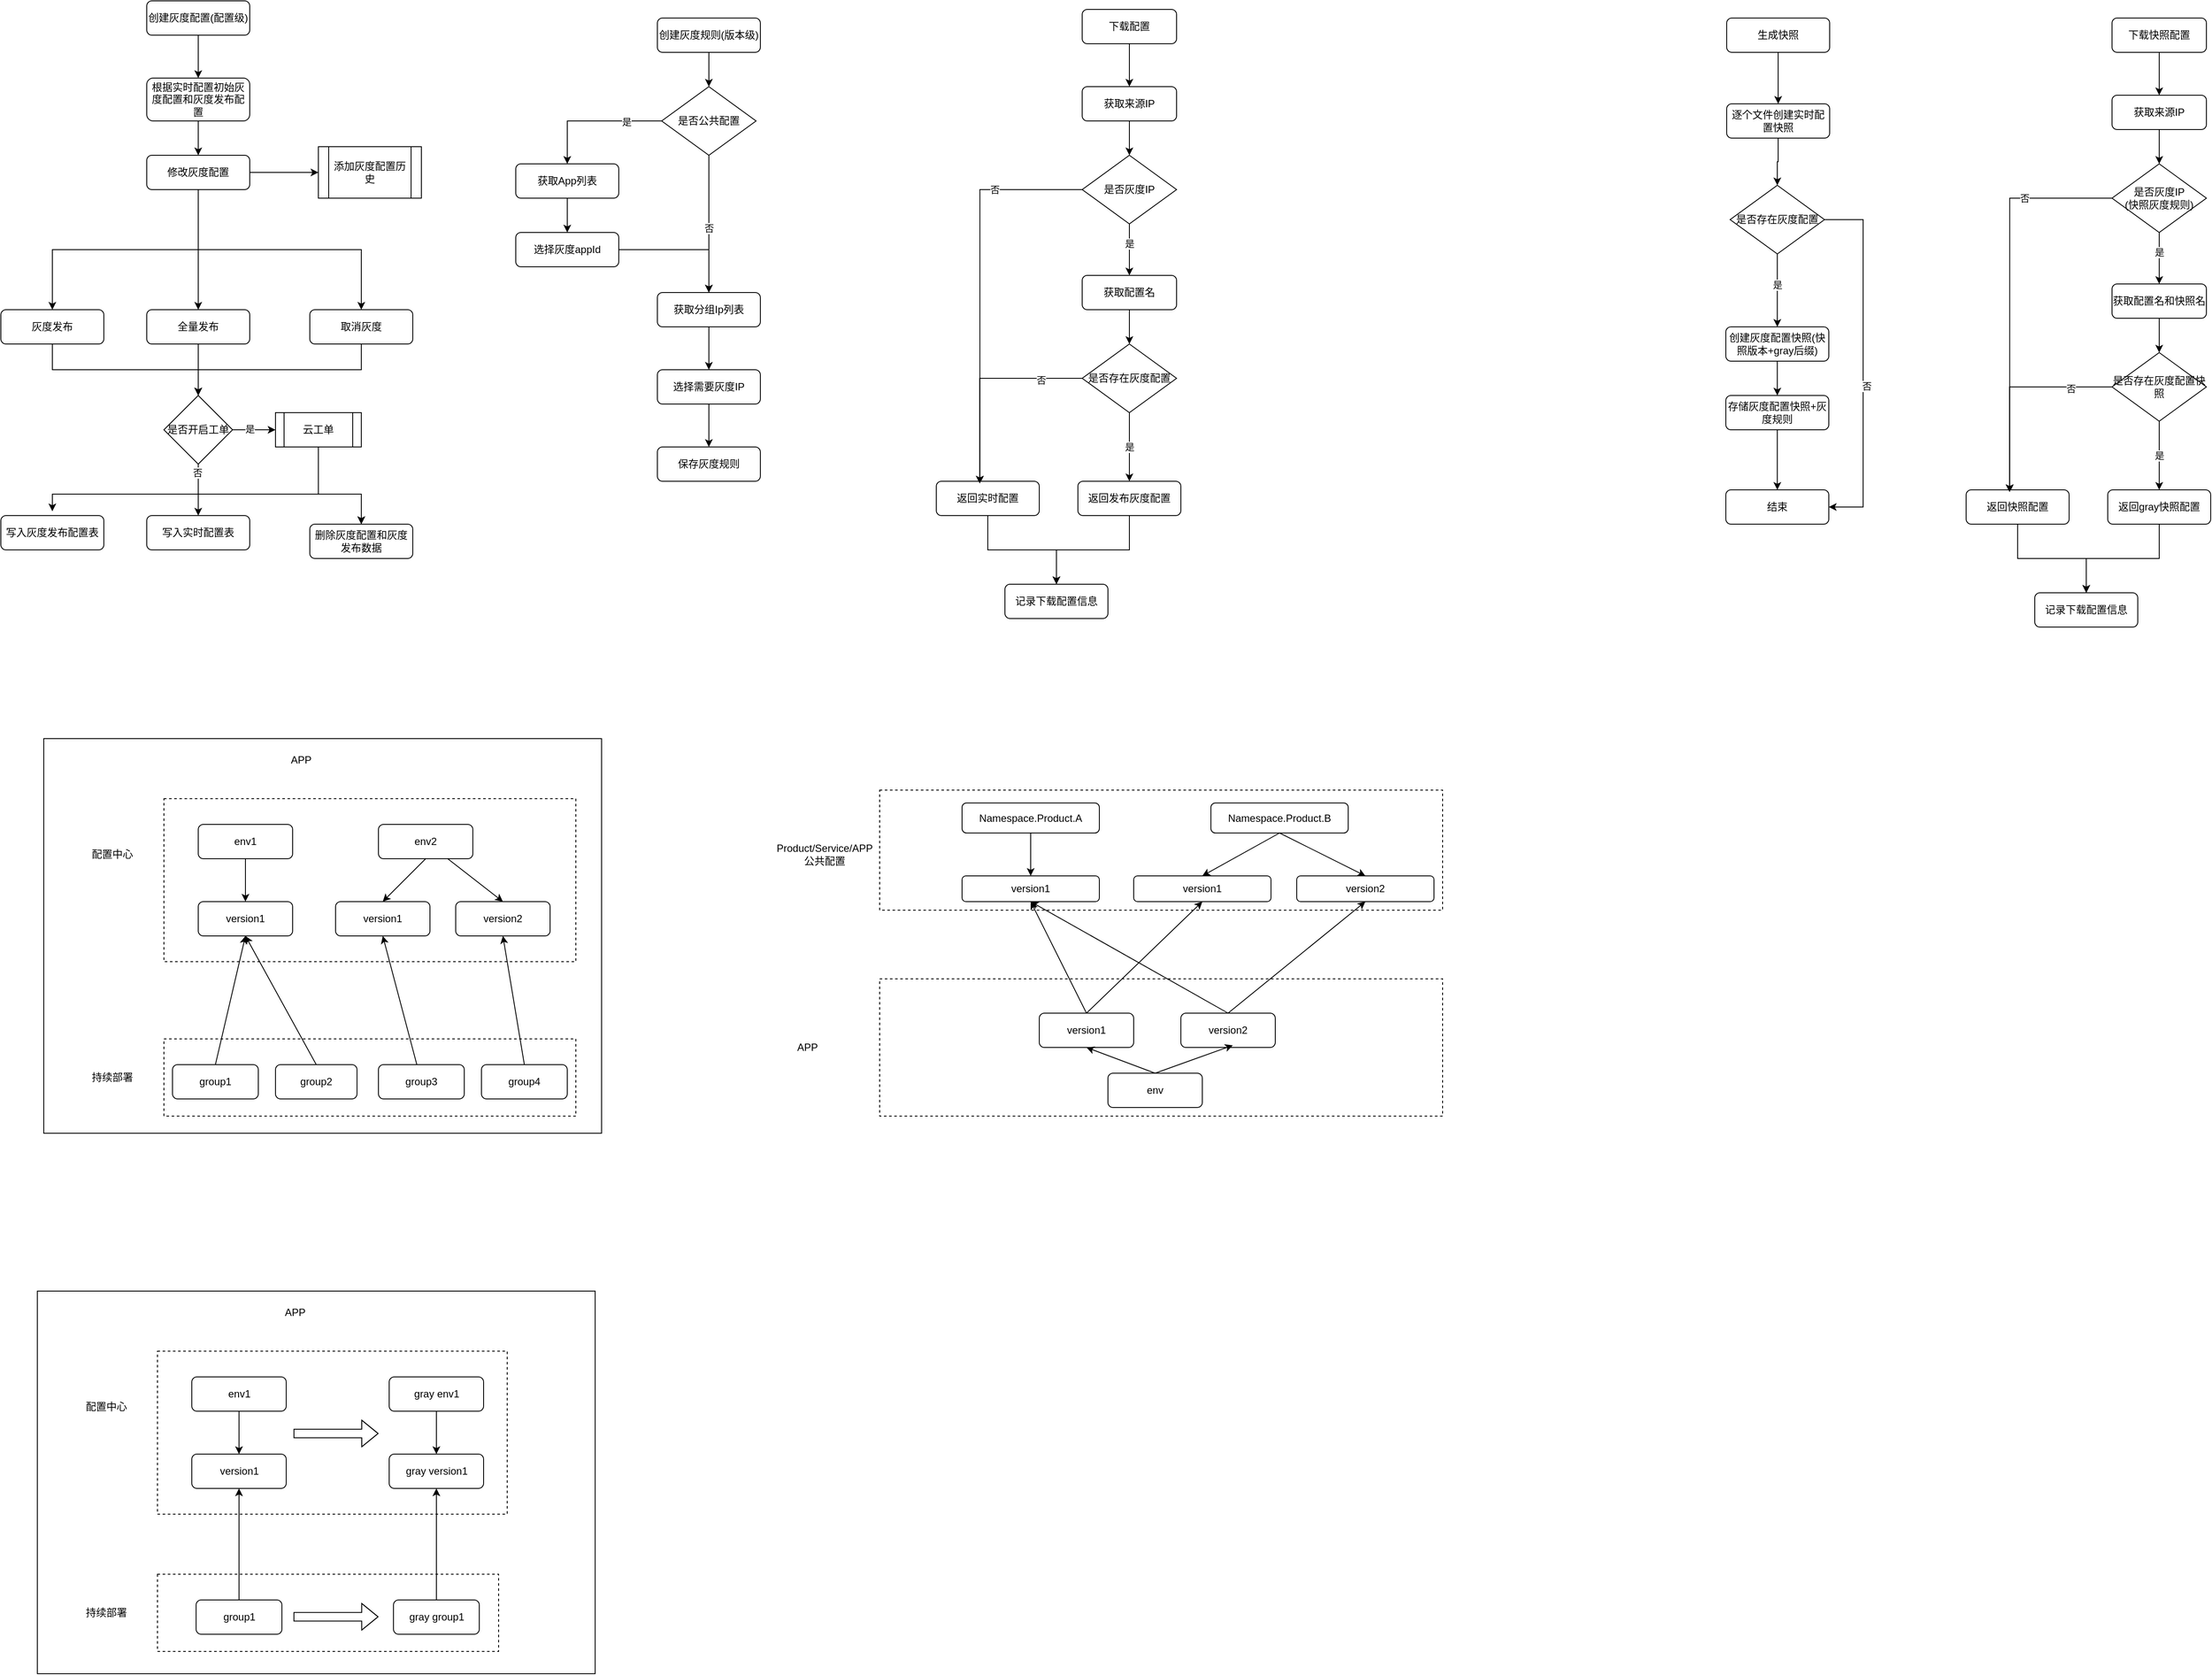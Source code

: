 <mxfile version="19.0.0" type="github">
  <diagram id="YbOj2m_h4Rlv5uN7Jlbm" name="Page-1">
    <mxGraphModel dx="2012" dy="635" grid="1" gridSize="10" guides="1" tooltips="1" connect="1" arrows="1" fold="1" page="1" pageScale="1" pageWidth="827" pageHeight="1169" math="0" shadow="0">
      <root>
        <mxCell id="0" />
        <mxCell id="1" parent="0" />
        <mxCell id="3qJPJ0p830aMWVGbC03R-45" value="" style="rounded=0;whiteSpace=wrap;html=1;strokeColor=default;fillColor=none;gradientColor=none;dashed=1;" vertex="1" parent="1">
          <mxGeometry x="354" y="1160" width="656" height="160" as="geometry" />
        </mxCell>
        <mxCell id="3qJPJ0p830aMWVGbC03R-31" value="" style="rounded=0;whiteSpace=wrap;html=1;strokeColor=default;fillColor=none;gradientColor=none;dashed=1;" vertex="1" parent="1">
          <mxGeometry x="354" y="940" width="656" height="140" as="geometry" />
        </mxCell>
        <mxCell id="3qJPJ0p830aMWVGbC03R-29" value="" style="rounded=0;whiteSpace=wrap;html=1;strokeColor=default;fillColor=none;gradientColor=none;" vertex="1" parent="1">
          <mxGeometry x="-620" y="880" width="650" height="460" as="geometry" />
        </mxCell>
        <mxCell id="3qJPJ0p830aMWVGbC03R-14" value="" style="rounded=0;whiteSpace=wrap;html=1;gradientColor=none;fillColor=none;dashed=1;strokeColor=default;" vertex="1" parent="1">
          <mxGeometry x="-480" y="950" width="480" height="190" as="geometry" />
        </mxCell>
        <mxCell id="xVNtesGDLxIq_oZXXqDL-6" style="edgeStyle=orthogonalEdgeStyle;rounded=0;orthogonalLoop=1;jettySize=auto;html=1;" parent="1" source="xVNtesGDLxIq_oZXXqDL-1" target="xVNtesGDLxIq_oZXXqDL-3" edge="1">
          <mxGeometry relative="1" as="geometry" />
        </mxCell>
        <mxCell id="xVNtesGDLxIq_oZXXqDL-1" value="创建灰度规则(版本级)" style="rounded=1;whiteSpace=wrap;html=1;" parent="1" vertex="1">
          <mxGeometry x="95" y="40" width="120" height="40" as="geometry" />
        </mxCell>
        <mxCell id="xVNtesGDLxIq_oZXXqDL-15" style="edgeStyle=orthogonalEdgeStyle;rounded=0;orthogonalLoop=1;jettySize=auto;html=1;" parent="1" source="xVNtesGDLxIq_oZXXqDL-2" target="xVNtesGDLxIq_oZXXqDL-13" edge="1">
          <mxGeometry relative="1" as="geometry" />
        </mxCell>
        <mxCell id="xVNtesGDLxIq_oZXXqDL-2" value="获取分组Ip列表" style="rounded=1;whiteSpace=wrap;html=1;" parent="1" vertex="1">
          <mxGeometry x="95" y="360" width="120" height="40" as="geometry" />
        </mxCell>
        <mxCell id="xVNtesGDLxIq_oZXXqDL-4" style="edgeStyle=orthogonalEdgeStyle;rounded=0;orthogonalLoop=1;jettySize=auto;html=1;entryX=0.5;entryY=0;entryDx=0;entryDy=0;" parent="1" source="xVNtesGDLxIq_oZXXqDL-3" target="xVNtesGDLxIq_oZXXqDL-2" edge="1">
          <mxGeometry relative="1" as="geometry" />
        </mxCell>
        <mxCell id="xVNtesGDLxIq_oZXXqDL-5" value="否" style="edgeLabel;html=1;align=center;verticalAlign=middle;resizable=0;points=[];" parent="xVNtesGDLxIq_oZXXqDL-4" vertex="1" connectable="0">
          <mxGeometry x="0.21" y="-2" relative="1" as="geometry">
            <mxPoint x="2" y="-12" as="offset" />
          </mxGeometry>
        </mxCell>
        <mxCell id="xVNtesGDLxIq_oZXXqDL-10" style="edgeStyle=orthogonalEdgeStyle;rounded=0;orthogonalLoop=1;jettySize=auto;html=1;" parent="1" source="xVNtesGDLxIq_oZXXqDL-3" target="xVNtesGDLxIq_oZXXqDL-7" edge="1">
          <mxGeometry relative="1" as="geometry" />
        </mxCell>
        <mxCell id="xVNtesGDLxIq_oZXXqDL-11" value="是" style="edgeLabel;html=1;align=center;verticalAlign=middle;resizable=0;points=[];" parent="xVNtesGDLxIq_oZXXqDL-10" vertex="1" connectable="0">
          <mxGeometry x="-0.49" y="1" relative="1" as="geometry">
            <mxPoint as="offset" />
          </mxGeometry>
        </mxCell>
        <mxCell id="xVNtesGDLxIq_oZXXqDL-3" value="是否公共配置" style="rhombus;whiteSpace=wrap;html=1;" parent="1" vertex="1">
          <mxGeometry x="100" y="120" width="110" height="80" as="geometry" />
        </mxCell>
        <mxCell id="xVNtesGDLxIq_oZXXqDL-9" style="edgeStyle=orthogonalEdgeStyle;rounded=0;orthogonalLoop=1;jettySize=auto;html=1;" parent="1" source="xVNtesGDLxIq_oZXXqDL-7" target="xVNtesGDLxIq_oZXXqDL-8" edge="1">
          <mxGeometry relative="1" as="geometry" />
        </mxCell>
        <mxCell id="xVNtesGDLxIq_oZXXqDL-7" value="获取App列表" style="rounded=1;whiteSpace=wrap;html=1;" parent="1" vertex="1">
          <mxGeometry x="-70" y="210" width="120" height="40" as="geometry" />
        </mxCell>
        <mxCell id="xVNtesGDLxIq_oZXXqDL-12" style="edgeStyle=orthogonalEdgeStyle;rounded=0;orthogonalLoop=1;jettySize=auto;html=1;entryX=0.5;entryY=0;entryDx=0;entryDy=0;" parent="1" source="xVNtesGDLxIq_oZXXqDL-8" target="xVNtesGDLxIq_oZXXqDL-2" edge="1">
          <mxGeometry relative="1" as="geometry" />
        </mxCell>
        <mxCell id="xVNtesGDLxIq_oZXXqDL-8" value="选择灰度appId" style="rounded=1;whiteSpace=wrap;html=1;" parent="1" vertex="1">
          <mxGeometry x="-70" y="290" width="120" height="40" as="geometry" />
        </mxCell>
        <mxCell id="xVNtesGDLxIq_oZXXqDL-54" style="edgeStyle=orthogonalEdgeStyle;rounded=0;orthogonalLoop=1;jettySize=auto;html=1;entryX=0.5;entryY=0;entryDx=0;entryDy=0;" parent="1" source="xVNtesGDLxIq_oZXXqDL-13" target="xVNtesGDLxIq_oZXXqDL-53" edge="1">
          <mxGeometry relative="1" as="geometry" />
        </mxCell>
        <mxCell id="xVNtesGDLxIq_oZXXqDL-13" value="选择需要灰度IP" style="rounded=1;whiteSpace=wrap;html=1;" parent="1" vertex="1">
          <mxGeometry x="95" y="450" width="120" height="40" as="geometry" />
        </mxCell>
        <mxCell id="xVNtesGDLxIq_oZXXqDL-18" style="edgeStyle=orthogonalEdgeStyle;rounded=0;orthogonalLoop=1;jettySize=auto;html=1;entryX=0.5;entryY=0;entryDx=0;entryDy=0;" parent="1" source="xVNtesGDLxIq_oZXXqDL-16" target="xVNtesGDLxIq_oZXXqDL-17" edge="1">
          <mxGeometry relative="1" as="geometry" />
        </mxCell>
        <mxCell id="xVNtesGDLxIq_oZXXqDL-16" value="创建灰度配置(配置级)" style="rounded=1;whiteSpace=wrap;html=1;" parent="1" vertex="1">
          <mxGeometry x="-500" y="20" width="120" height="40" as="geometry" />
        </mxCell>
        <mxCell id="xVNtesGDLxIq_oZXXqDL-21" style="edgeStyle=orthogonalEdgeStyle;rounded=0;orthogonalLoop=1;jettySize=auto;html=1;" parent="1" source="xVNtesGDLxIq_oZXXqDL-17" target="xVNtesGDLxIq_oZXXqDL-20" edge="1">
          <mxGeometry relative="1" as="geometry" />
        </mxCell>
        <mxCell id="xVNtesGDLxIq_oZXXqDL-17" value="根据实时配置初始灰度配置和灰度发布配置" style="rounded=1;whiteSpace=wrap;html=1;" parent="1" vertex="1">
          <mxGeometry x="-500" y="110" width="120" height="50" as="geometry" />
        </mxCell>
        <mxCell id="xVNtesGDLxIq_oZXXqDL-90" style="edgeStyle=orthogonalEdgeStyle;rounded=0;orthogonalLoop=1;jettySize=auto;html=1;entryX=0;entryY=0.5;entryDx=0;entryDy=0;" parent="1" source="xVNtesGDLxIq_oZXXqDL-20" target="xVNtesGDLxIq_oZXXqDL-88" edge="1">
          <mxGeometry relative="1" as="geometry" />
        </mxCell>
        <mxCell id="dYjJuQr_pZlBkOYd_q1R-5" style="edgeStyle=orthogonalEdgeStyle;rounded=0;orthogonalLoop=1;jettySize=auto;html=1;entryX=0.5;entryY=0;entryDx=0;entryDy=0;exitX=0.5;exitY=1;exitDx=0;exitDy=0;" parent="1" source="xVNtesGDLxIq_oZXXqDL-20" target="dYjJuQr_pZlBkOYd_q1R-2" edge="1">
          <mxGeometry relative="1" as="geometry" />
        </mxCell>
        <mxCell id="dYjJuQr_pZlBkOYd_q1R-6" style="edgeStyle=orthogonalEdgeStyle;rounded=0;orthogonalLoop=1;jettySize=auto;html=1;" parent="1" source="xVNtesGDLxIq_oZXXqDL-20" target="dYjJuQr_pZlBkOYd_q1R-3" edge="1">
          <mxGeometry relative="1" as="geometry" />
        </mxCell>
        <mxCell id="dYjJuQr_pZlBkOYd_q1R-7" style="edgeStyle=orthogonalEdgeStyle;rounded=0;orthogonalLoop=1;jettySize=auto;html=1;exitX=0.5;exitY=1;exitDx=0;exitDy=0;" parent="1" source="xVNtesGDLxIq_oZXXqDL-20" target="dYjJuQr_pZlBkOYd_q1R-4" edge="1">
          <mxGeometry relative="1" as="geometry" />
        </mxCell>
        <mxCell id="xVNtesGDLxIq_oZXXqDL-20" value="修改灰度配置" style="rounded=1;whiteSpace=wrap;html=1;" parent="1" vertex="1">
          <mxGeometry x="-500" y="200" width="120" height="40" as="geometry" />
        </mxCell>
        <mxCell id="xVNtesGDLxIq_oZXXqDL-26" style="edgeStyle=orthogonalEdgeStyle;rounded=0;orthogonalLoop=1;jettySize=auto;html=1;entryX=0.5;entryY=0;entryDx=0;entryDy=0;" parent="1" source="xVNtesGDLxIq_oZXXqDL-24" target="xVNtesGDLxIq_oZXXqDL-25" edge="1">
          <mxGeometry relative="1" as="geometry" />
        </mxCell>
        <mxCell id="xVNtesGDLxIq_oZXXqDL-24" value="下载配置" style="rounded=1;whiteSpace=wrap;html=1;" parent="1" vertex="1">
          <mxGeometry x="590" y="30" width="110" height="40" as="geometry" />
        </mxCell>
        <mxCell id="xVNtesGDLxIq_oZXXqDL-28" style="edgeStyle=orthogonalEdgeStyle;rounded=0;orthogonalLoop=1;jettySize=auto;html=1;entryX=0.5;entryY=0;entryDx=0;entryDy=0;" parent="1" source="xVNtesGDLxIq_oZXXqDL-25" target="xVNtesGDLxIq_oZXXqDL-27" edge="1">
          <mxGeometry relative="1" as="geometry" />
        </mxCell>
        <mxCell id="xVNtesGDLxIq_oZXXqDL-25" value="获取来源IP" style="rounded=1;whiteSpace=wrap;html=1;" parent="1" vertex="1">
          <mxGeometry x="590" y="120" width="110" height="40" as="geometry" />
        </mxCell>
        <mxCell id="xVNtesGDLxIq_oZXXqDL-32" style="edgeStyle=orthogonalEdgeStyle;rounded=0;orthogonalLoop=1;jettySize=auto;html=1;entryX=0.423;entryY=0.075;entryDx=0;entryDy=0;entryPerimeter=0;" parent="1" source="xVNtesGDLxIq_oZXXqDL-27" target="xVNtesGDLxIq_oZXXqDL-29" edge="1">
          <mxGeometry relative="1" as="geometry" />
        </mxCell>
        <mxCell id="xVNtesGDLxIq_oZXXqDL-33" value="否" style="edgeLabel;html=1;align=center;verticalAlign=middle;resizable=0;points=[];" parent="xVNtesGDLxIq_oZXXqDL-32" vertex="1" connectable="0">
          <mxGeometry x="-0.556" relative="1" as="geometry">
            <mxPoint as="offset" />
          </mxGeometry>
        </mxCell>
        <mxCell id="xVNtesGDLxIq_oZXXqDL-34" style="edgeStyle=orthogonalEdgeStyle;rounded=0;orthogonalLoop=1;jettySize=auto;html=1;" parent="1" source="xVNtesGDLxIq_oZXXqDL-27" target="xVNtesGDLxIq_oZXXqDL-31" edge="1">
          <mxGeometry relative="1" as="geometry" />
        </mxCell>
        <mxCell id="xVNtesGDLxIq_oZXXqDL-35" value="是" style="edgeLabel;html=1;align=center;verticalAlign=middle;resizable=0;points=[];" parent="xVNtesGDLxIq_oZXXqDL-34" vertex="1" connectable="0">
          <mxGeometry x="-0.258" relative="1" as="geometry">
            <mxPoint as="offset" />
          </mxGeometry>
        </mxCell>
        <mxCell id="xVNtesGDLxIq_oZXXqDL-27" value="是否灰度IP" style="rhombus;whiteSpace=wrap;html=1;" parent="1" vertex="1">
          <mxGeometry x="590" y="200" width="110" height="80" as="geometry" />
        </mxCell>
        <mxCell id="xVNtesGDLxIq_oZXXqDL-47" style="edgeStyle=orthogonalEdgeStyle;rounded=0;orthogonalLoop=1;jettySize=auto;html=1;entryX=0.5;entryY=0;entryDx=0;entryDy=0;" parent="1" source="xVNtesGDLxIq_oZXXqDL-29" target="xVNtesGDLxIq_oZXXqDL-46" edge="1">
          <mxGeometry relative="1" as="geometry" />
        </mxCell>
        <mxCell id="xVNtesGDLxIq_oZXXqDL-29" value="返回实时配置" style="rounded=1;whiteSpace=wrap;html=1;" parent="1" vertex="1">
          <mxGeometry x="420" y="580" width="120" height="40" as="geometry" />
        </mxCell>
        <mxCell id="xVNtesGDLxIq_oZXXqDL-48" style="edgeStyle=orthogonalEdgeStyle;rounded=0;orthogonalLoop=1;jettySize=auto;html=1;" parent="1" source="xVNtesGDLxIq_oZXXqDL-30" target="xVNtesGDLxIq_oZXXqDL-46" edge="1">
          <mxGeometry relative="1" as="geometry" />
        </mxCell>
        <mxCell id="xVNtesGDLxIq_oZXXqDL-30" value="返回发布灰度配置" style="rounded=1;whiteSpace=wrap;html=1;" parent="1" vertex="1">
          <mxGeometry x="585" y="580" width="120" height="40" as="geometry" />
        </mxCell>
        <mxCell id="xVNtesGDLxIq_oZXXqDL-37" style="edgeStyle=orthogonalEdgeStyle;rounded=0;orthogonalLoop=1;jettySize=auto;html=1;" parent="1" source="xVNtesGDLxIq_oZXXqDL-31" target="xVNtesGDLxIq_oZXXqDL-36" edge="1">
          <mxGeometry relative="1" as="geometry" />
        </mxCell>
        <mxCell id="xVNtesGDLxIq_oZXXqDL-31" value="获取配置名" style="rounded=1;whiteSpace=wrap;html=1;" parent="1" vertex="1">
          <mxGeometry x="590" y="340" width="110" height="40" as="geometry" />
        </mxCell>
        <mxCell id="xVNtesGDLxIq_oZXXqDL-38" style="edgeStyle=orthogonalEdgeStyle;rounded=0;orthogonalLoop=1;jettySize=auto;html=1;entryX=0.5;entryY=0;entryDx=0;entryDy=0;" parent="1" source="xVNtesGDLxIq_oZXXqDL-36" target="xVNtesGDLxIq_oZXXqDL-30" edge="1">
          <mxGeometry relative="1" as="geometry" />
        </mxCell>
        <mxCell id="xVNtesGDLxIq_oZXXqDL-41" value="是" style="edgeLabel;html=1;align=center;verticalAlign=middle;resizable=0;points=[];" parent="xVNtesGDLxIq_oZXXqDL-38" vertex="1" connectable="0">
          <mxGeometry x="0.723" relative="1" as="geometry">
            <mxPoint y="-29" as="offset" />
          </mxGeometry>
        </mxCell>
        <mxCell id="xVNtesGDLxIq_oZXXqDL-39" style="edgeStyle=orthogonalEdgeStyle;rounded=0;orthogonalLoop=1;jettySize=auto;html=1;entryX=0.422;entryY=0.065;entryDx=0;entryDy=0;entryPerimeter=0;" parent="1" source="xVNtesGDLxIq_oZXXqDL-36" target="xVNtesGDLxIq_oZXXqDL-29" edge="1">
          <mxGeometry relative="1" as="geometry" />
        </mxCell>
        <mxCell id="xVNtesGDLxIq_oZXXqDL-40" value="否" style="edgeLabel;html=1;align=center;verticalAlign=middle;resizable=0;points=[];" parent="xVNtesGDLxIq_oZXXqDL-39" vertex="1" connectable="0">
          <mxGeometry x="-0.602" y="2" relative="1" as="geometry">
            <mxPoint as="offset" />
          </mxGeometry>
        </mxCell>
        <mxCell id="xVNtesGDLxIq_oZXXqDL-36" value="是否存在灰度配置" style="rhombus;whiteSpace=wrap;html=1;" parent="1" vertex="1">
          <mxGeometry x="590" y="420" width="110" height="80" as="geometry" />
        </mxCell>
        <mxCell id="xVNtesGDLxIq_oZXXqDL-57" style="edgeStyle=orthogonalEdgeStyle;rounded=0;orthogonalLoop=1;jettySize=auto;html=1;entryX=0.5;entryY=0;entryDx=0;entryDy=0;" parent="1" source="xVNtesGDLxIq_oZXXqDL-42" target="xVNtesGDLxIq_oZXXqDL-43" edge="1">
          <mxGeometry relative="1" as="geometry" />
        </mxCell>
        <mxCell id="xVNtesGDLxIq_oZXXqDL-42" value="生成快照" style="rounded=1;whiteSpace=wrap;html=1;" parent="1" vertex="1">
          <mxGeometry x="1341" y="40" width="120" height="40" as="geometry" />
        </mxCell>
        <mxCell id="xVNtesGDLxIq_oZXXqDL-58" style="edgeStyle=orthogonalEdgeStyle;rounded=0;orthogonalLoop=1;jettySize=auto;html=1;entryX=0.5;entryY=0;entryDx=0;entryDy=0;" parent="1" source="xVNtesGDLxIq_oZXXqDL-43" target="xVNtesGDLxIq_oZXXqDL-50" edge="1">
          <mxGeometry relative="1" as="geometry" />
        </mxCell>
        <mxCell id="xVNtesGDLxIq_oZXXqDL-43" value="逐个文件创建实时配置快照" style="rounded=1;whiteSpace=wrap;html=1;" parent="1" vertex="1">
          <mxGeometry x="1341" y="140" width="120" height="40" as="geometry" />
        </mxCell>
        <mxCell id="xVNtesGDLxIq_oZXXqDL-46" value="记录下载配置信息" style="rounded=1;whiteSpace=wrap;html=1;" parent="1" vertex="1">
          <mxGeometry x="500" y="700" width="120" height="40" as="geometry" />
        </mxCell>
        <mxCell id="xVNtesGDLxIq_oZXXqDL-59" style="edgeStyle=orthogonalEdgeStyle;rounded=0;orthogonalLoop=1;jettySize=auto;html=1;" parent="1" source="xVNtesGDLxIq_oZXXqDL-50" target="xVNtesGDLxIq_oZXXqDL-51" edge="1">
          <mxGeometry relative="1" as="geometry" />
        </mxCell>
        <mxCell id="xVNtesGDLxIq_oZXXqDL-64" value="是" style="edgeLabel;html=1;align=center;verticalAlign=middle;resizable=0;points=[];" parent="xVNtesGDLxIq_oZXXqDL-59" vertex="1" connectable="0">
          <mxGeometry x="-0.802" relative="1" as="geometry">
            <mxPoint y="27" as="offset" />
          </mxGeometry>
        </mxCell>
        <mxCell id="xVNtesGDLxIq_oZXXqDL-62" style="edgeStyle=orthogonalEdgeStyle;rounded=0;orthogonalLoop=1;jettySize=auto;html=1;entryX=1;entryY=0.5;entryDx=0;entryDy=0;exitX=1;exitY=0.5;exitDx=0;exitDy=0;" parent="1" source="xVNtesGDLxIq_oZXXqDL-50" target="xVNtesGDLxIq_oZXXqDL-56" edge="1">
          <mxGeometry relative="1" as="geometry">
            <Array as="points">
              <mxPoint x="1500" y="275" />
              <mxPoint x="1500" y="610" />
            </Array>
          </mxGeometry>
        </mxCell>
        <mxCell id="xVNtesGDLxIq_oZXXqDL-63" value="否" style="edgeLabel;html=1;align=center;verticalAlign=middle;resizable=0;points=[];" parent="xVNtesGDLxIq_oZXXqDL-62" vertex="1" connectable="0">
          <mxGeometry x="0.139" y="4" relative="1" as="geometry">
            <mxPoint as="offset" />
          </mxGeometry>
        </mxCell>
        <mxCell id="xVNtesGDLxIq_oZXXqDL-50" value="是否存在灰度配置" style="rhombus;whiteSpace=wrap;html=1;" parent="1" vertex="1">
          <mxGeometry x="1345" y="235" width="110" height="80" as="geometry" />
        </mxCell>
        <mxCell id="xVNtesGDLxIq_oZXXqDL-60" style="edgeStyle=orthogonalEdgeStyle;rounded=0;orthogonalLoop=1;jettySize=auto;html=1;" parent="1" source="xVNtesGDLxIq_oZXXqDL-51" target="xVNtesGDLxIq_oZXXqDL-55" edge="1">
          <mxGeometry relative="1" as="geometry" />
        </mxCell>
        <mxCell id="xVNtesGDLxIq_oZXXqDL-51" value="创建灰度配置快照(快照版本+gray后缀)" style="rounded=1;whiteSpace=wrap;html=1;" parent="1" vertex="1">
          <mxGeometry x="1340" y="400" width="120" height="40" as="geometry" />
        </mxCell>
        <mxCell id="xVNtesGDLxIq_oZXXqDL-53" value="保存灰度规则" style="rounded=1;whiteSpace=wrap;html=1;" parent="1" vertex="1">
          <mxGeometry x="95" y="540" width="120" height="40" as="geometry" />
        </mxCell>
        <mxCell id="xVNtesGDLxIq_oZXXqDL-61" style="edgeStyle=orthogonalEdgeStyle;rounded=0;orthogonalLoop=1;jettySize=auto;html=1;entryX=0.5;entryY=0;entryDx=0;entryDy=0;" parent="1" source="xVNtesGDLxIq_oZXXqDL-55" target="xVNtesGDLxIq_oZXXqDL-56" edge="1">
          <mxGeometry relative="1" as="geometry" />
        </mxCell>
        <mxCell id="xVNtesGDLxIq_oZXXqDL-55" value="存储灰度配置快照+灰度规则" style="rounded=1;whiteSpace=wrap;html=1;" parent="1" vertex="1">
          <mxGeometry x="1340" y="480" width="120" height="40" as="geometry" />
        </mxCell>
        <mxCell id="xVNtesGDLxIq_oZXXqDL-56" value="结束" style="rounded=1;whiteSpace=wrap;html=1;" parent="1" vertex="1">
          <mxGeometry x="1340" y="590" width="120" height="40" as="geometry" />
        </mxCell>
        <mxCell id="xVNtesGDLxIq_oZXXqDL-65" style="edgeStyle=orthogonalEdgeStyle;rounded=0;orthogonalLoop=1;jettySize=auto;html=1;entryX=0.5;entryY=0;entryDx=0;entryDy=0;" parent="1" source="xVNtesGDLxIq_oZXXqDL-66" target="xVNtesGDLxIq_oZXXqDL-68" edge="1">
          <mxGeometry relative="1" as="geometry" />
        </mxCell>
        <mxCell id="xVNtesGDLxIq_oZXXqDL-66" value="下载快照配置" style="rounded=1;whiteSpace=wrap;html=1;" parent="1" vertex="1">
          <mxGeometry x="1790" y="40" width="110" height="40" as="geometry" />
        </mxCell>
        <mxCell id="xVNtesGDLxIq_oZXXqDL-67" style="edgeStyle=orthogonalEdgeStyle;rounded=0;orthogonalLoop=1;jettySize=auto;html=1;entryX=0.5;entryY=0;entryDx=0;entryDy=0;" parent="1" source="xVNtesGDLxIq_oZXXqDL-68" target="xVNtesGDLxIq_oZXXqDL-73" edge="1">
          <mxGeometry relative="1" as="geometry" />
        </mxCell>
        <mxCell id="xVNtesGDLxIq_oZXXqDL-68" value="获取来源IP" style="rounded=1;whiteSpace=wrap;html=1;" parent="1" vertex="1">
          <mxGeometry x="1790" y="130" width="110" height="40" as="geometry" />
        </mxCell>
        <mxCell id="xVNtesGDLxIq_oZXXqDL-69" style="edgeStyle=orthogonalEdgeStyle;rounded=0;orthogonalLoop=1;jettySize=auto;html=1;entryX=0.423;entryY=0.075;entryDx=0;entryDy=0;entryPerimeter=0;" parent="1" source="xVNtesGDLxIq_oZXXqDL-73" target="xVNtesGDLxIq_oZXXqDL-75" edge="1">
          <mxGeometry relative="1" as="geometry" />
        </mxCell>
        <mxCell id="xVNtesGDLxIq_oZXXqDL-70" value="否" style="edgeLabel;html=1;align=center;verticalAlign=middle;resizable=0;points=[];" parent="xVNtesGDLxIq_oZXXqDL-69" vertex="1" connectable="0">
          <mxGeometry x="-0.556" relative="1" as="geometry">
            <mxPoint as="offset" />
          </mxGeometry>
        </mxCell>
        <mxCell id="xVNtesGDLxIq_oZXXqDL-71" style="edgeStyle=orthogonalEdgeStyle;rounded=0;orthogonalLoop=1;jettySize=auto;html=1;" parent="1" source="xVNtesGDLxIq_oZXXqDL-73" target="xVNtesGDLxIq_oZXXqDL-79" edge="1">
          <mxGeometry relative="1" as="geometry" />
        </mxCell>
        <mxCell id="xVNtesGDLxIq_oZXXqDL-72" value="是" style="edgeLabel;html=1;align=center;verticalAlign=middle;resizable=0;points=[];" parent="xVNtesGDLxIq_oZXXqDL-71" vertex="1" connectable="0">
          <mxGeometry x="-0.258" relative="1" as="geometry">
            <mxPoint as="offset" />
          </mxGeometry>
        </mxCell>
        <mxCell id="xVNtesGDLxIq_oZXXqDL-73" value="是否灰度IP&lt;br&gt;(快照灰度规则)" style="rhombus;whiteSpace=wrap;html=1;" parent="1" vertex="1">
          <mxGeometry x="1790" y="210" width="110" height="80" as="geometry" />
        </mxCell>
        <mxCell id="xVNtesGDLxIq_oZXXqDL-74" style="edgeStyle=orthogonalEdgeStyle;rounded=0;orthogonalLoop=1;jettySize=auto;html=1;entryX=0.5;entryY=0;entryDx=0;entryDy=0;" parent="1" source="xVNtesGDLxIq_oZXXqDL-75" target="xVNtesGDLxIq_oZXXqDL-85" edge="1">
          <mxGeometry relative="1" as="geometry" />
        </mxCell>
        <mxCell id="xVNtesGDLxIq_oZXXqDL-75" value="返回快照配置" style="rounded=1;whiteSpace=wrap;html=1;" parent="1" vertex="1">
          <mxGeometry x="1620" y="590" width="120" height="40" as="geometry" />
        </mxCell>
        <mxCell id="xVNtesGDLxIq_oZXXqDL-76" style="edgeStyle=orthogonalEdgeStyle;rounded=0;orthogonalLoop=1;jettySize=auto;html=1;" parent="1" source="xVNtesGDLxIq_oZXXqDL-77" target="xVNtesGDLxIq_oZXXqDL-85" edge="1">
          <mxGeometry relative="1" as="geometry" />
        </mxCell>
        <mxCell id="xVNtesGDLxIq_oZXXqDL-77" value="返回gray快照配置" style="rounded=1;whiteSpace=wrap;html=1;" parent="1" vertex="1">
          <mxGeometry x="1785" y="590" width="120" height="40" as="geometry" />
        </mxCell>
        <mxCell id="xVNtesGDLxIq_oZXXqDL-78" style="edgeStyle=orthogonalEdgeStyle;rounded=0;orthogonalLoop=1;jettySize=auto;html=1;" parent="1" source="xVNtesGDLxIq_oZXXqDL-79" target="xVNtesGDLxIq_oZXXqDL-84" edge="1">
          <mxGeometry relative="1" as="geometry" />
        </mxCell>
        <mxCell id="xVNtesGDLxIq_oZXXqDL-79" value="获取配置名和快照名" style="rounded=1;whiteSpace=wrap;html=1;" parent="1" vertex="1">
          <mxGeometry x="1790" y="350" width="110" height="40" as="geometry" />
        </mxCell>
        <mxCell id="xVNtesGDLxIq_oZXXqDL-80" style="edgeStyle=orthogonalEdgeStyle;rounded=0;orthogonalLoop=1;jettySize=auto;html=1;entryX=0.5;entryY=0;entryDx=0;entryDy=0;" parent="1" source="xVNtesGDLxIq_oZXXqDL-84" target="xVNtesGDLxIq_oZXXqDL-77" edge="1">
          <mxGeometry relative="1" as="geometry" />
        </mxCell>
        <mxCell id="xVNtesGDLxIq_oZXXqDL-81" value="是" style="edgeLabel;html=1;align=center;verticalAlign=middle;resizable=0;points=[];" parent="xVNtesGDLxIq_oZXXqDL-80" vertex="1" connectable="0">
          <mxGeometry x="0.723" relative="1" as="geometry">
            <mxPoint y="-29" as="offset" />
          </mxGeometry>
        </mxCell>
        <mxCell id="xVNtesGDLxIq_oZXXqDL-82" style="edgeStyle=orthogonalEdgeStyle;rounded=0;orthogonalLoop=1;jettySize=auto;html=1;entryX=0.422;entryY=0.065;entryDx=0;entryDy=0;entryPerimeter=0;" parent="1" source="xVNtesGDLxIq_oZXXqDL-84" target="xVNtesGDLxIq_oZXXqDL-75" edge="1">
          <mxGeometry relative="1" as="geometry" />
        </mxCell>
        <mxCell id="xVNtesGDLxIq_oZXXqDL-83" value="否" style="edgeLabel;html=1;align=center;verticalAlign=middle;resizable=0;points=[];" parent="xVNtesGDLxIq_oZXXqDL-82" vertex="1" connectable="0">
          <mxGeometry x="-0.602" y="2" relative="1" as="geometry">
            <mxPoint as="offset" />
          </mxGeometry>
        </mxCell>
        <mxCell id="xVNtesGDLxIq_oZXXqDL-84" value="是否存在灰度配置快照" style="rhombus;whiteSpace=wrap;html=1;" parent="1" vertex="1">
          <mxGeometry x="1790" y="430" width="110" height="80" as="geometry" />
        </mxCell>
        <mxCell id="xVNtesGDLxIq_oZXXqDL-85" value="记录下载配置信息" style="rounded=1;whiteSpace=wrap;html=1;" parent="1" vertex="1">
          <mxGeometry x="1700" y="710" width="120" height="40" as="geometry" />
        </mxCell>
        <mxCell id="xVNtesGDLxIq_oZXXqDL-88" value="添加灰度配置历史" style="shape=process;whiteSpace=wrap;html=1;backgroundOutline=1;" parent="1" vertex="1">
          <mxGeometry x="-300" y="190" width="120" height="60" as="geometry" />
        </mxCell>
        <mxCell id="IOC5wvjOlO7gnGzA3t1X-4" style="edgeStyle=orthogonalEdgeStyle;rounded=0;orthogonalLoop=1;jettySize=auto;html=1;entryX=0.5;entryY=0;entryDx=0;entryDy=0;" parent="1" source="dYjJuQr_pZlBkOYd_q1R-2" target="IOC5wvjOlO7gnGzA3t1X-2" edge="1">
          <mxGeometry relative="1" as="geometry">
            <mxPoint x="-610" y="480" as="targetPoint" />
            <Array as="points">
              <mxPoint x="-610" y="450" />
              <mxPoint x="-440" y="450" />
            </Array>
          </mxGeometry>
        </mxCell>
        <mxCell id="dYjJuQr_pZlBkOYd_q1R-2" value="灰度发布" style="rounded=1;whiteSpace=wrap;html=1;" parent="1" vertex="1">
          <mxGeometry x="-670" y="380" width="120" height="40" as="geometry" />
        </mxCell>
        <mxCell id="IOC5wvjOlO7gnGzA3t1X-5" style="edgeStyle=orthogonalEdgeStyle;rounded=0;orthogonalLoop=1;jettySize=auto;html=1;" parent="1" source="dYjJuQr_pZlBkOYd_q1R-3" target="IOC5wvjOlO7gnGzA3t1X-2" edge="1">
          <mxGeometry relative="1" as="geometry" />
        </mxCell>
        <mxCell id="dYjJuQr_pZlBkOYd_q1R-3" value="全量发布" style="rounded=1;whiteSpace=wrap;html=1;" parent="1" vertex="1">
          <mxGeometry x="-500" y="380" width="120" height="40" as="geometry" />
        </mxCell>
        <mxCell id="IOC5wvjOlO7gnGzA3t1X-6" style="edgeStyle=orthogonalEdgeStyle;rounded=0;orthogonalLoop=1;jettySize=auto;html=1;entryX=0.5;entryY=0;entryDx=0;entryDy=0;" parent="1" source="dYjJuQr_pZlBkOYd_q1R-4" target="IOC5wvjOlO7gnGzA3t1X-2" edge="1">
          <mxGeometry relative="1" as="geometry">
            <mxPoint x="-250" y="480" as="targetPoint" />
            <Array as="points">
              <mxPoint x="-250" y="450" />
              <mxPoint x="-440" y="450" />
            </Array>
          </mxGeometry>
        </mxCell>
        <mxCell id="dYjJuQr_pZlBkOYd_q1R-4" value="取消灰度" style="rounded=1;whiteSpace=wrap;html=1;" parent="1" vertex="1">
          <mxGeometry x="-310" y="380" width="120" height="40" as="geometry" />
        </mxCell>
        <mxCell id="dYjJuQr_pZlBkOYd_q1R-9" value="写入灰度发布配置表" style="rounded=1;whiteSpace=wrap;html=1;" parent="1" vertex="1">
          <mxGeometry x="-670" y="620" width="120" height="40" as="geometry" />
        </mxCell>
        <mxCell id="dYjJuQr_pZlBkOYd_q1R-11" value="写入实时配置表" style="rounded=1;whiteSpace=wrap;html=1;" parent="1" vertex="1">
          <mxGeometry x="-500" y="620" width="120" height="40" as="geometry" />
        </mxCell>
        <mxCell id="dYjJuQr_pZlBkOYd_q1R-13" value="删除灰度配置和灰度发布数据" style="rounded=1;whiteSpace=wrap;html=1;" parent="1" vertex="1">
          <mxGeometry x="-310" y="630" width="120" height="40" as="geometry" />
        </mxCell>
        <mxCell id="IOC5wvjOlO7gnGzA3t1X-7" style="edgeStyle=orthogonalEdgeStyle;rounded=0;orthogonalLoop=1;jettySize=auto;html=1;entryX=0.5;entryY=0;entryDx=0;entryDy=0;" parent="1" edge="1">
          <mxGeometry relative="1" as="geometry">
            <mxPoint x="-440" y="555" as="sourcePoint" />
            <mxPoint x="-610" y="615" as="targetPoint" />
            <Array as="points">
              <mxPoint x="-440" y="595" />
              <mxPoint x="-610" y="595" />
            </Array>
          </mxGeometry>
        </mxCell>
        <mxCell id="IOC5wvjOlO7gnGzA3t1X-8" style="edgeStyle=orthogonalEdgeStyle;rounded=0;orthogonalLoop=1;jettySize=auto;html=1;entryX=0.5;entryY=0;entryDx=0;entryDy=0;" parent="1" source="IOC5wvjOlO7gnGzA3t1X-2" target="dYjJuQr_pZlBkOYd_q1R-11" edge="1">
          <mxGeometry relative="1" as="geometry" />
        </mxCell>
        <mxCell id="IOC5wvjOlO7gnGzA3t1X-12" style="edgeStyle=orthogonalEdgeStyle;rounded=0;orthogonalLoop=1;jettySize=auto;html=1;" parent="1" source="IOC5wvjOlO7gnGzA3t1X-2" target="IOC5wvjOlO7gnGzA3t1X-11" edge="1">
          <mxGeometry relative="1" as="geometry" />
        </mxCell>
        <mxCell id="IOC5wvjOlO7gnGzA3t1X-13" value="是" style="edgeLabel;html=1;align=center;verticalAlign=middle;resizable=0;points=[];" parent="IOC5wvjOlO7gnGzA3t1X-12" vertex="1" connectable="0">
          <mxGeometry x="-0.208" y="1" relative="1" as="geometry">
            <mxPoint as="offset" />
          </mxGeometry>
        </mxCell>
        <mxCell id="IOC5wvjOlO7gnGzA3t1X-2" value="是否开启工单" style="rhombus;whiteSpace=wrap;html=1;" parent="1" vertex="1">
          <mxGeometry x="-480" y="480" width="80" height="80" as="geometry" />
        </mxCell>
        <mxCell id="IOC5wvjOlO7gnGzA3t1X-9" style="edgeStyle=orthogonalEdgeStyle;rounded=0;orthogonalLoop=1;jettySize=auto;html=1;entryX=0.5;entryY=0;entryDx=0;entryDy=0;exitX=0.5;exitY=1;exitDx=0;exitDy=0;" parent="1" source="IOC5wvjOlO7gnGzA3t1X-2" target="dYjJuQr_pZlBkOYd_q1R-13" edge="1">
          <mxGeometry relative="1" as="geometry">
            <mxPoint x="-250" y="560" as="sourcePoint" />
          </mxGeometry>
        </mxCell>
        <mxCell id="IOC5wvjOlO7gnGzA3t1X-10" value="否" style="edgeLabel;html=1;align=center;verticalAlign=middle;resizable=0;points=[];" parent="IOC5wvjOlO7gnGzA3t1X-9" vertex="1" connectable="0">
          <mxGeometry x="-0.926" y="-1" relative="1" as="geometry">
            <mxPoint as="offset" />
          </mxGeometry>
        </mxCell>
        <mxCell id="IOC5wvjOlO7gnGzA3t1X-14" style="edgeStyle=orthogonalEdgeStyle;rounded=0;orthogonalLoop=1;jettySize=auto;html=1;" parent="1" edge="1">
          <mxGeometry relative="1" as="geometry">
            <mxPoint x="-250" y="630" as="targetPoint" />
            <mxPoint x="-300" y="535" as="sourcePoint" />
            <Array as="points">
              <mxPoint x="-300" y="595" />
              <mxPoint x="-250" y="595" />
            </Array>
          </mxGeometry>
        </mxCell>
        <mxCell id="IOC5wvjOlO7gnGzA3t1X-11" value="云工单" style="shape=process;whiteSpace=wrap;html=1;backgroundOutline=1;" parent="1" vertex="1">
          <mxGeometry x="-350" y="500" width="100" height="40" as="geometry" />
        </mxCell>
        <mxCell id="3qJPJ0p830aMWVGbC03R-9" style="edgeStyle=none;rounded=0;orthogonalLoop=1;jettySize=auto;html=1;" edge="1" parent="1" source="3qJPJ0p830aMWVGbC03R-4" target="3qJPJ0p830aMWVGbC03R-8">
          <mxGeometry relative="1" as="geometry" />
        </mxCell>
        <mxCell id="3qJPJ0p830aMWVGbC03R-4" value="env1" style="rounded=1;whiteSpace=wrap;html=1;" vertex="1" parent="1">
          <mxGeometry x="-440" y="980" width="110" height="40" as="geometry" />
        </mxCell>
        <mxCell id="3qJPJ0p830aMWVGbC03R-12" style="edgeStyle=none;rounded=0;orthogonalLoop=1;jettySize=auto;html=1;entryX=0.5;entryY=0;entryDx=0;entryDy=0;exitX=0.5;exitY=1;exitDx=0;exitDy=0;" edge="1" parent="1" source="3qJPJ0p830aMWVGbC03R-5" target="3qJPJ0p830aMWVGbC03R-10">
          <mxGeometry relative="1" as="geometry" />
        </mxCell>
        <mxCell id="3qJPJ0p830aMWVGbC03R-13" style="edgeStyle=none;rounded=0;orthogonalLoop=1;jettySize=auto;html=1;entryX=0.5;entryY=0;entryDx=0;entryDy=0;" edge="1" parent="1" source="3qJPJ0p830aMWVGbC03R-5" target="3qJPJ0p830aMWVGbC03R-11">
          <mxGeometry relative="1" as="geometry" />
        </mxCell>
        <mxCell id="3qJPJ0p830aMWVGbC03R-5" value="env2" style="rounded=1;whiteSpace=wrap;html=1;" vertex="1" parent="1">
          <mxGeometry x="-230" y="980" width="110" height="40" as="geometry" />
        </mxCell>
        <mxCell id="3qJPJ0p830aMWVGbC03R-8" value="version1" style="rounded=1;whiteSpace=wrap;html=1;" vertex="1" parent="1">
          <mxGeometry x="-440" y="1070" width="110" height="40" as="geometry" />
        </mxCell>
        <mxCell id="3qJPJ0p830aMWVGbC03R-10" value="version1" style="rounded=1;whiteSpace=wrap;html=1;" vertex="1" parent="1">
          <mxGeometry x="-280" y="1070" width="110" height="40" as="geometry" />
        </mxCell>
        <mxCell id="3qJPJ0p830aMWVGbC03R-11" value="version2" style="rounded=1;whiteSpace=wrap;html=1;" vertex="1" parent="1">
          <mxGeometry x="-140" y="1070" width="110" height="40" as="geometry" />
        </mxCell>
        <mxCell id="3qJPJ0p830aMWVGbC03R-15" value="" style="rounded=0;whiteSpace=wrap;html=1;gradientColor=none;fillColor=none;dashed=1;strokeColor=default;" vertex="1" parent="1">
          <mxGeometry x="-480" y="1230" width="480" height="90" as="geometry" />
        </mxCell>
        <mxCell id="3qJPJ0p830aMWVGbC03R-22" style="edgeStyle=none;rounded=0;orthogonalLoop=1;jettySize=auto;html=1;exitX=0.5;exitY=0;exitDx=0;exitDy=0;entryX=0.5;entryY=1;entryDx=0;entryDy=0;" edge="1" parent="1" source="3qJPJ0p830aMWVGbC03R-16" target="3qJPJ0p830aMWVGbC03R-8">
          <mxGeometry relative="1" as="geometry" />
        </mxCell>
        <mxCell id="3qJPJ0p830aMWVGbC03R-16" value="group1" style="rounded=1;whiteSpace=wrap;html=1;strokeColor=default;fillColor=none;gradientColor=none;" vertex="1" parent="1">
          <mxGeometry x="-470" y="1260" width="100" height="40" as="geometry" />
        </mxCell>
        <mxCell id="3qJPJ0p830aMWVGbC03R-23" style="edgeStyle=none;rounded=0;orthogonalLoop=1;jettySize=auto;html=1;exitX=0.5;exitY=0;exitDx=0;exitDy=0;entryX=0.5;entryY=1;entryDx=0;entryDy=0;" edge="1" parent="1" source="3qJPJ0p830aMWVGbC03R-17" target="3qJPJ0p830aMWVGbC03R-8">
          <mxGeometry relative="1" as="geometry" />
        </mxCell>
        <mxCell id="3qJPJ0p830aMWVGbC03R-17" value="group2" style="rounded=1;whiteSpace=wrap;html=1;strokeColor=default;fillColor=none;gradientColor=none;" vertex="1" parent="1">
          <mxGeometry x="-350" y="1260" width="95" height="40" as="geometry" />
        </mxCell>
        <mxCell id="3qJPJ0p830aMWVGbC03R-25" style="edgeStyle=none;rounded=0;orthogonalLoop=1;jettySize=auto;html=1;exitX=0.5;exitY=0;exitDx=0;exitDy=0;entryX=0.5;entryY=1;entryDx=0;entryDy=0;" edge="1" parent="1" source="3qJPJ0p830aMWVGbC03R-18" target="3qJPJ0p830aMWVGbC03R-11">
          <mxGeometry relative="1" as="geometry" />
        </mxCell>
        <mxCell id="3qJPJ0p830aMWVGbC03R-18" value="group4" style="rounded=1;whiteSpace=wrap;html=1;strokeColor=default;fillColor=none;gradientColor=none;" vertex="1" parent="1">
          <mxGeometry x="-110" y="1260" width="100" height="40" as="geometry" />
        </mxCell>
        <mxCell id="3qJPJ0p830aMWVGbC03R-24" style="edgeStyle=none;rounded=0;orthogonalLoop=1;jettySize=auto;html=1;entryX=0.5;entryY=1;entryDx=0;entryDy=0;" edge="1" parent="1" source="3qJPJ0p830aMWVGbC03R-19" target="3qJPJ0p830aMWVGbC03R-10">
          <mxGeometry relative="1" as="geometry" />
        </mxCell>
        <mxCell id="3qJPJ0p830aMWVGbC03R-19" value="group3" style="rounded=1;whiteSpace=wrap;html=1;strokeColor=default;fillColor=none;gradientColor=none;" vertex="1" parent="1">
          <mxGeometry x="-230" y="1260" width="100" height="40" as="geometry" />
        </mxCell>
        <mxCell id="3qJPJ0p830aMWVGbC03R-26" value="配置中心" style="text;html=1;strokeColor=none;fillColor=none;align=center;verticalAlign=middle;whiteSpace=wrap;rounded=0;" vertex="1" parent="1">
          <mxGeometry x="-570" y="1000" width="60" height="30" as="geometry" />
        </mxCell>
        <mxCell id="3qJPJ0p830aMWVGbC03R-27" value="持续部署" style="text;html=1;strokeColor=none;fillColor=none;align=center;verticalAlign=middle;whiteSpace=wrap;rounded=0;" vertex="1" parent="1">
          <mxGeometry x="-570" y="1260" width="60" height="30" as="geometry" />
        </mxCell>
        <mxCell id="3qJPJ0p830aMWVGbC03R-30" value="APP" style="text;html=1;strokeColor=none;fillColor=none;align=center;verticalAlign=middle;whiteSpace=wrap;rounded=0;" vertex="1" parent="1">
          <mxGeometry x="-350" y="890" width="60" height="30" as="geometry" />
        </mxCell>
        <mxCell id="3qJPJ0p830aMWVGbC03R-32" value="Product/Service/APP&lt;br&gt;公共配置" style="text;html=1;strokeColor=none;fillColor=none;align=center;verticalAlign=middle;whiteSpace=wrap;rounded=0;dashed=1;" vertex="1" parent="1">
          <mxGeometry x="260" y="1000" width="60" height="30" as="geometry" />
        </mxCell>
        <mxCell id="3qJPJ0p830aMWVGbC03R-38" style="edgeStyle=none;rounded=0;orthogonalLoop=1;jettySize=auto;html=1;entryX=0.5;entryY=0;entryDx=0;entryDy=0;" edge="1" parent="1" source="3qJPJ0p830aMWVGbC03R-34" target="3qJPJ0p830aMWVGbC03R-37">
          <mxGeometry relative="1" as="geometry" />
        </mxCell>
        <mxCell id="3qJPJ0p830aMWVGbC03R-34" value="Namespace.Product.A" style="rounded=1;whiteSpace=wrap;html=1;strokeColor=default;fillColor=none;gradientColor=none;" vertex="1" parent="1">
          <mxGeometry x="450" y="955" width="160" height="35" as="geometry" />
        </mxCell>
        <mxCell id="3qJPJ0p830aMWVGbC03R-42" style="edgeStyle=none;rounded=0;orthogonalLoop=1;jettySize=auto;html=1;entryX=0.5;entryY=0;entryDx=0;entryDy=0;exitX=0.5;exitY=1;exitDx=0;exitDy=0;" edge="1" parent="1" source="3qJPJ0p830aMWVGbC03R-35" target="3qJPJ0p830aMWVGbC03R-39">
          <mxGeometry relative="1" as="geometry" />
        </mxCell>
        <mxCell id="3qJPJ0p830aMWVGbC03R-43" style="edgeStyle=none;rounded=0;orthogonalLoop=1;jettySize=auto;html=1;entryX=0.5;entryY=0;entryDx=0;entryDy=0;exitX=0.5;exitY=1;exitDx=0;exitDy=0;" edge="1" parent="1" source="3qJPJ0p830aMWVGbC03R-35" target="3qJPJ0p830aMWVGbC03R-40">
          <mxGeometry relative="1" as="geometry" />
        </mxCell>
        <mxCell id="3qJPJ0p830aMWVGbC03R-35" value="Namespace.Product.B" style="rounded=1;whiteSpace=wrap;html=1;strokeColor=default;fillColor=none;gradientColor=none;" vertex="1" parent="1">
          <mxGeometry x="740" y="955" width="160" height="35" as="geometry" />
        </mxCell>
        <mxCell id="3qJPJ0p830aMWVGbC03R-37" value="version1" style="rounded=1;whiteSpace=wrap;html=1;strokeColor=default;fillColor=none;gradientColor=none;" vertex="1" parent="1">
          <mxGeometry x="450" y="1040" width="160" height="30" as="geometry" />
        </mxCell>
        <mxCell id="3qJPJ0p830aMWVGbC03R-39" value="version1" style="rounded=1;whiteSpace=wrap;html=1;strokeColor=default;fillColor=none;gradientColor=none;" vertex="1" parent="1">
          <mxGeometry x="650" y="1040" width="160" height="30" as="geometry" />
        </mxCell>
        <mxCell id="3qJPJ0p830aMWVGbC03R-40" value="version2" style="rounded=1;whiteSpace=wrap;html=1;strokeColor=default;fillColor=none;gradientColor=none;" vertex="1" parent="1">
          <mxGeometry x="840" y="1040" width="160" height="30" as="geometry" />
        </mxCell>
        <mxCell id="3qJPJ0p830aMWVGbC03R-46" value="APP" style="text;html=1;strokeColor=none;fillColor=none;align=center;verticalAlign=middle;whiteSpace=wrap;rounded=0;dashed=1;" vertex="1" parent="1">
          <mxGeometry x="240" y="1225" width="60" height="30" as="geometry" />
        </mxCell>
        <mxCell id="3qJPJ0p830aMWVGbC03R-62" style="edgeStyle=none;rounded=0;orthogonalLoop=1;jettySize=auto;html=1;exitX=0.5;exitY=0;exitDx=0;exitDy=0;entryX=0.5;entryY=1;entryDx=0;entryDy=0;" edge="1" parent="1" source="3qJPJ0p830aMWVGbC03R-51" target="3qJPJ0p830aMWVGbC03R-37">
          <mxGeometry relative="1" as="geometry" />
        </mxCell>
        <mxCell id="3qJPJ0p830aMWVGbC03R-63" style="edgeStyle=none;rounded=0;orthogonalLoop=1;jettySize=auto;html=1;entryX=0.5;entryY=1;entryDx=0;entryDy=0;exitX=0.5;exitY=0;exitDx=0;exitDy=0;" edge="1" parent="1" source="3qJPJ0p830aMWVGbC03R-51" target="3qJPJ0p830aMWVGbC03R-39">
          <mxGeometry relative="1" as="geometry" />
        </mxCell>
        <mxCell id="3qJPJ0p830aMWVGbC03R-51" value="version1" style="rounded=1;whiteSpace=wrap;html=1;" vertex="1" parent="1">
          <mxGeometry x="540" y="1200" width="110" height="40" as="geometry" />
        </mxCell>
        <mxCell id="3qJPJ0p830aMWVGbC03R-64" style="edgeStyle=none;rounded=0;orthogonalLoop=1;jettySize=auto;html=1;entryX=0.5;entryY=1;entryDx=0;entryDy=0;exitX=0.5;exitY=0;exitDx=0;exitDy=0;" edge="1" parent="1" source="3qJPJ0p830aMWVGbC03R-52" target="3qJPJ0p830aMWVGbC03R-37">
          <mxGeometry relative="1" as="geometry" />
        </mxCell>
        <mxCell id="3qJPJ0p830aMWVGbC03R-65" style="edgeStyle=none;rounded=0;orthogonalLoop=1;jettySize=auto;html=1;entryX=0.5;entryY=1;entryDx=0;entryDy=0;exitX=0.5;exitY=0;exitDx=0;exitDy=0;" edge="1" parent="1" source="3qJPJ0p830aMWVGbC03R-52" target="3qJPJ0p830aMWVGbC03R-40">
          <mxGeometry relative="1" as="geometry" />
        </mxCell>
        <mxCell id="3qJPJ0p830aMWVGbC03R-52" value="version2" style="rounded=1;whiteSpace=wrap;html=1;" vertex="1" parent="1">
          <mxGeometry x="705" y="1200" width="110" height="40" as="geometry" />
        </mxCell>
        <mxCell id="3qJPJ0p830aMWVGbC03R-55" style="edgeStyle=none;rounded=0;orthogonalLoop=1;jettySize=auto;html=1;exitX=0.5;exitY=0;exitDx=0;exitDy=0;entryX=0.891;entryY=0.125;entryDx=0;entryDy=0;entryPerimeter=0;" edge="1" parent="1" source="3qJPJ0p830aMWVGbC03R-53" target="3qJPJ0p830aMWVGbC03R-53">
          <mxGeometry relative="1" as="geometry" />
        </mxCell>
        <mxCell id="3qJPJ0p830aMWVGbC03R-59" style="edgeStyle=none;rounded=0;orthogonalLoop=1;jettySize=auto;html=1;entryX=0.5;entryY=1;entryDx=0;entryDy=0;exitX=0.5;exitY=0;exitDx=0;exitDy=0;" edge="1" parent="1" source="3qJPJ0p830aMWVGbC03R-53" target="3qJPJ0p830aMWVGbC03R-51">
          <mxGeometry relative="1" as="geometry" />
        </mxCell>
        <mxCell id="3qJPJ0p830aMWVGbC03R-53" value="env" style="rounded=1;whiteSpace=wrap;html=1;" vertex="1" parent="1">
          <mxGeometry x="620" y="1270" width="110" height="40" as="geometry" />
        </mxCell>
        <mxCell id="3qJPJ0p830aMWVGbC03R-60" style="edgeStyle=none;rounded=0;orthogonalLoop=1;jettySize=auto;html=1;entryX=0.55;entryY=0.938;entryDx=0;entryDy=0;entryPerimeter=0;exitX=0.5;exitY=0;exitDx=0;exitDy=0;" edge="1" parent="1" source="3qJPJ0p830aMWVGbC03R-53" target="3qJPJ0p830aMWVGbC03R-52">
          <mxGeometry relative="1" as="geometry" />
        </mxCell>
        <mxCell id="3qJPJ0p830aMWVGbC03R-66" value="" style="rounded=0;whiteSpace=wrap;html=1;strokeColor=default;fillColor=none;gradientColor=none;" vertex="1" parent="1">
          <mxGeometry x="-627.5" y="1524" width="650" height="446" as="geometry" />
        </mxCell>
        <mxCell id="3qJPJ0p830aMWVGbC03R-67" value="" style="rounded=0;whiteSpace=wrap;html=1;gradientColor=none;fillColor=none;dashed=1;strokeColor=default;" vertex="1" parent="1">
          <mxGeometry x="-487.5" y="1594" width="407.5" height="190" as="geometry" />
        </mxCell>
        <mxCell id="3qJPJ0p830aMWVGbC03R-68" style="edgeStyle=none;rounded=0;orthogonalLoop=1;jettySize=auto;html=1;" edge="1" parent="1" source="3qJPJ0p830aMWVGbC03R-69" target="3qJPJ0p830aMWVGbC03R-73">
          <mxGeometry relative="1" as="geometry" />
        </mxCell>
        <mxCell id="3qJPJ0p830aMWVGbC03R-69" value="env1" style="rounded=1;whiteSpace=wrap;html=1;" vertex="1" parent="1">
          <mxGeometry x="-447.5" y="1624" width="110" height="40" as="geometry" />
        </mxCell>
        <mxCell id="3qJPJ0p830aMWVGbC03R-73" value="version1" style="rounded=1;whiteSpace=wrap;html=1;" vertex="1" parent="1">
          <mxGeometry x="-447.5" y="1714" width="110" height="40" as="geometry" />
        </mxCell>
        <mxCell id="3qJPJ0p830aMWVGbC03R-76" value="" style="rounded=0;whiteSpace=wrap;html=1;gradientColor=none;fillColor=none;dashed=1;strokeColor=default;" vertex="1" parent="1">
          <mxGeometry x="-487.5" y="1854" width="397.5" height="90" as="geometry" />
        </mxCell>
        <mxCell id="3qJPJ0p830aMWVGbC03R-94" style="edgeStyle=none;rounded=0;orthogonalLoop=1;jettySize=auto;html=1;exitX=0.5;exitY=0;exitDx=0;exitDy=0;entryX=0.5;entryY=1;entryDx=0;entryDy=0;" edge="1" parent="1" source="3qJPJ0p830aMWVGbC03R-78" target="3qJPJ0p830aMWVGbC03R-73">
          <mxGeometry relative="1" as="geometry" />
        </mxCell>
        <mxCell id="3qJPJ0p830aMWVGbC03R-78" value="group1" style="rounded=1;whiteSpace=wrap;html=1;strokeColor=default;fillColor=none;gradientColor=none;" vertex="1" parent="1">
          <mxGeometry x="-442.5" y="1884" width="100" height="40" as="geometry" />
        </mxCell>
        <mxCell id="3qJPJ0p830aMWVGbC03R-95" style="edgeStyle=none;rounded=0;orthogonalLoop=1;jettySize=auto;html=1;exitX=0.5;exitY=0;exitDx=0;exitDy=0;entryX=0.5;entryY=1;entryDx=0;entryDy=0;" edge="1" parent="1" source="3qJPJ0p830aMWVGbC03R-84" target="3qJPJ0p830aMWVGbC03R-89">
          <mxGeometry relative="1" as="geometry" />
        </mxCell>
        <mxCell id="3qJPJ0p830aMWVGbC03R-84" value="gray group1" style="rounded=1;whiteSpace=wrap;html=1;strokeColor=default;fillColor=none;gradientColor=none;" vertex="1" parent="1">
          <mxGeometry x="-212.5" y="1884" width="100" height="40" as="geometry" />
        </mxCell>
        <mxCell id="3qJPJ0p830aMWVGbC03R-85" value="配置中心" style="text;html=1;strokeColor=none;fillColor=none;align=center;verticalAlign=middle;whiteSpace=wrap;rounded=0;" vertex="1" parent="1">
          <mxGeometry x="-577.5" y="1644" width="60" height="30" as="geometry" />
        </mxCell>
        <mxCell id="3qJPJ0p830aMWVGbC03R-86" value="持续部署" style="text;html=1;strokeColor=none;fillColor=none;align=center;verticalAlign=middle;whiteSpace=wrap;rounded=0;" vertex="1" parent="1">
          <mxGeometry x="-577.5" y="1884" width="60" height="30" as="geometry" />
        </mxCell>
        <mxCell id="3qJPJ0p830aMWVGbC03R-87" value="APP" style="text;html=1;strokeColor=none;fillColor=none;align=center;verticalAlign=middle;whiteSpace=wrap;rounded=0;" vertex="1" parent="1">
          <mxGeometry x="-357.5" y="1534" width="60" height="30" as="geometry" />
        </mxCell>
        <mxCell id="3qJPJ0p830aMWVGbC03R-90" style="edgeStyle=none;rounded=0;orthogonalLoop=1;jettySize=auto;html=1;" edge="1" parent="1" source="3qJPJ0p830aMWVGbC03R-88" target="3qJPJ0p830aMWVGbC03R-89">
          <mxGeometry relative="1" as="geometry" />
        </mxCell>
        <mxCell id="3qJPJ0p830aMWVGbC03R-88" value="gray env1" style="rounded=1;whiteSpace=wrap;html=1;" vertex="1" parent="1">
          <mxGeometry x="-217.5" y="1624" width="110" height="40" as="geometry" />
        </mxCell>
        <mxCell id="3qJPJ0p830aMWVGbC03R-89" value="gray version1" style="rounded=1;whiteSpace=wrap;html=1;" vertex="1" parent="1">
          <mxGeometry x="-217.5" y="1714" width="110" height="40" as="geometry" />
        </mxCell>
        <mxCell id="3qJPJ0p830aMWVGbC03R-91" value="" style="shape=flexArrow;endArrow=classic;html=1;rounded=0;exitX=0.389;exitY=0.505;exitDx=0;exitDy=0;exitPerimeter=0;entryX=0.632;entryY=0.505;entryDx=0;entryDy=0;entryPerimeter=0;" edge="1" parent="1" source="3qJPJ0p830aMWVGbC03R-67" target="3qJPJ0p830aMWVGbC03R-67">
          <mxGeometry width="50" height="50" relative="1" as="geometry">
            <mxPoint x="-340" y="1730" as="sourcePoint" />
            <mxPoint x="-290" y="1690" as="targetPoint" />
            <Array as="points">
              <mxPoint x="-310" y="1690" />
            </Array>
          </mxGeometry>
        </mxCell>
        <mxCell id="3qJPJ0p830aMWVGbC03R-96" value="" style="shape=flexArrow;endArrow=classic;html=1;rounded=0;exitX=0.389;exitY=0.505;exitDx=0;exitDy=0;exitPerimeter=0;entryX=0.632;entryY=0.505;entryDx=0;entryDy=0;entryPerimeter=0;" edge="1" parent="1">
          <mxGeometry width="50" height="50" relative="1" as="geometry">
            <mxPoint x="-329.023" y="1903.58" as="sourcePoint" />
            <mxPoint x="-230.0" y="1903.58" as="targetPoint" />
            <Array as="points">
              <mxPoint x="-310.04" y="1903.63" />
            </Array>
          </mxGeometry>
        </mxCell>
      </root>
    </mxGraphModel>
  </diagram>
</mxfile>
